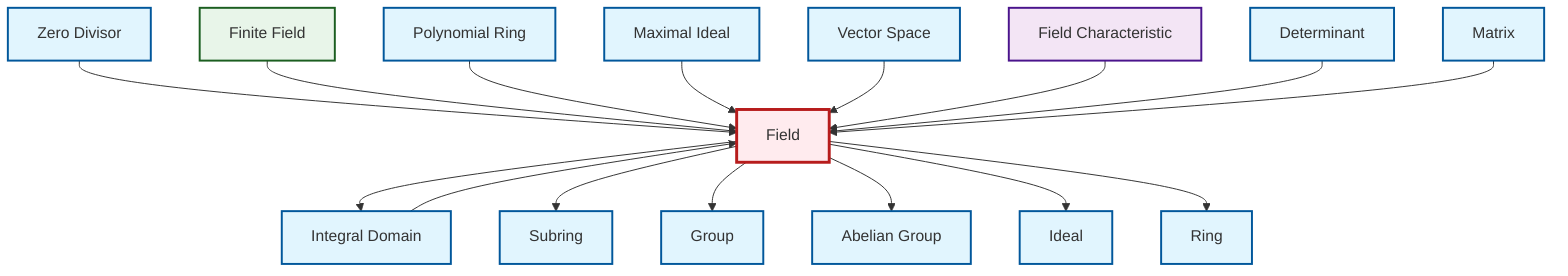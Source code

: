 graph TD
    classDef definition fill:#e1f5fe,stroke:#01579b,stroke-width:2px
    classDef theorem fill:#f3e5f5,stroke:#4a148c,stroke-width:2px
    classDef axiom fill:#fff3e0,stroke:#e65100,stroke-width:2px
    classDef example fill:#e8f5e9,stroke:#1b5e20,stroke-width:2px
    classDef current fill:#ffebee,stroke:#b71c1c,stroke-width:3px
    def-zero-divisor["Zero Divisor"]:::definition
    def-determinant["Determinant"]:::definition
    ex-finite-field["Finite Field"]:::example
    def-integral-domain["Integral Domain"]:::definition
    def-polynomial-ring["Polynomial Ring"]:::definition
    def-group["Group"]:::definition
    def-field["Field"]:::definition
    def-vector-space["Vector Space"]:::definition
    def-abelian-group["Abelian Group"]:::definition
    def-ring["Ring"]:::definition
    thm-field-characteristic["Field Characteristic"]:::theorem
    def-maximal-ideal["Maximal Ideal"]:::definition
    def-matrix["Matrix"]:::definition
    def-subring["Subring"]:::definition
    def-ideal["Ideal"]:::definition
    def-zero-divisor --> def-field
    def-integral-domain --> def-field
    def-field --> def-integral-domain
    ex-finite-field --> def-field
    def-polynomial-ring --> def-field
    def-maximal-ideal --> def-field
    def-field --> def-subring
    def-field --> def-group
    def-vector-space --> def-field
    thm-field-characteristic --> def-field
    def-determinant --> def-field
    def-matrix --> def-field
    def-field --> def-abelian-group
    def-field --> def-ideal
    def-field --> def-ring
    class def-field current
